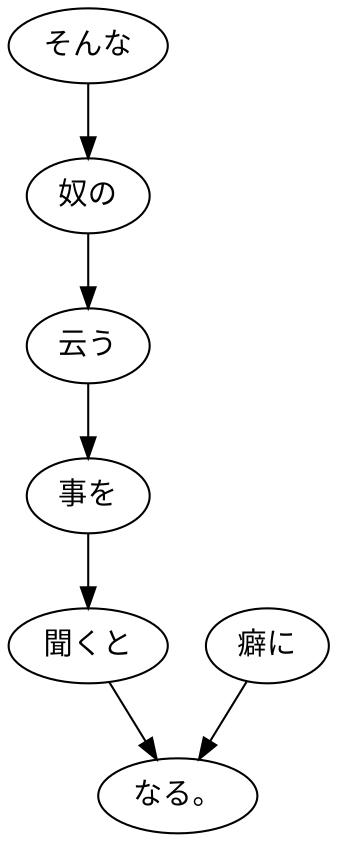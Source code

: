 digraph graph8455 {
	node0 [label="そんな"];
	node1 [label="奴の"];
	node2 [label="云う"];
	node3 [label="事を"];
	node4 [label="聞くと"];
	node5 [label="癖に"];
	node6 [label="なる。"];
	node0 -> node1;
	node1 -> node2;
	node2 -> node3;
	node3 -> node4;
	node4 -> node6;
	node5 -> node6;
}
